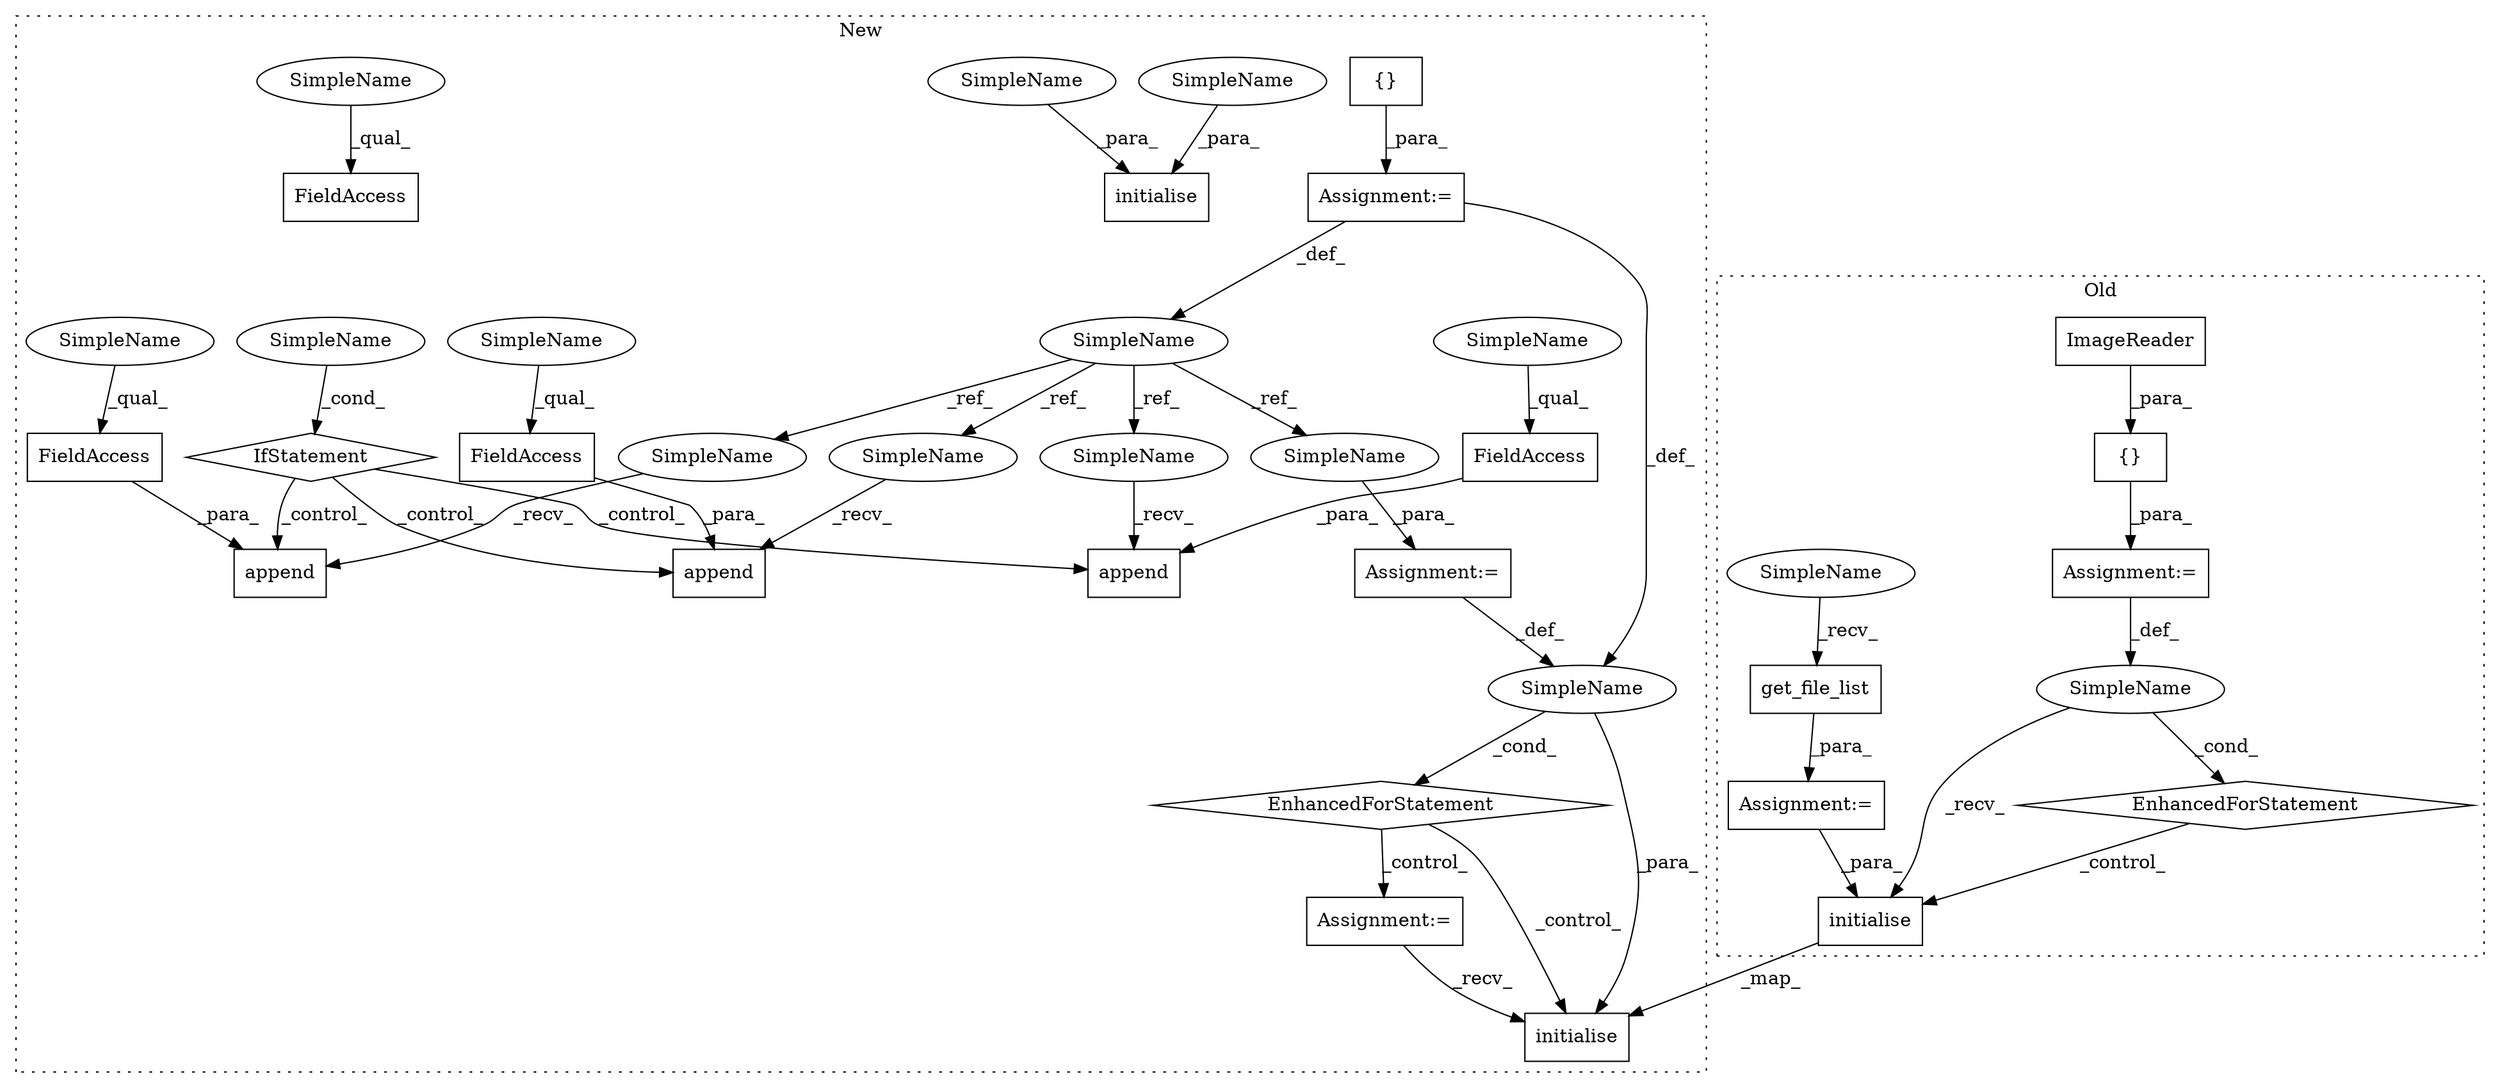 digraph G {
subgraph cluster0 {
1 [label="get_file_list" a="32" s="2836" l="15" shape="box"];
4 [label="Assignment:=" a="7" s="2818" l="1" shape="box"];
17 [label="initialise" a="32" s="2985,3027" l="11,1" shape="box"];
19 [label="{}" a="4" s="2248,2283" l="1,1" shape="box"];
20 [label="EnhancedForStatement" a="70" s="2857,2968" l="53,2" shape="diamond"];
21 [label="SimpleName" a="42" s="2947" l="6" shape="ellipse"];
23 [label="ImageReader" a="32" s="2249,2282" l="12,1" shape="box"];
24 [label="Assignment:=" a="7" s="2857,2968" l="53,2" shape="box"];
28 [label="SimpleName" a="42" s="2819" l="16" shape="ellipse"];
label = "Old";
style="dotted";
}
subgraph cluster1 {
2 [label="EnhancedForStatement" a="70" s="2543,2626" l="57,2" shape="diamond"];
3 [label="{}" a="4" s="2241" l="2" shape="box"];
5 [label="Assignment:=" a="7" s="2543,2626" l="57,2" shape="box"];
6 [label="SimpleName" a="42" s="2221" l="10" shape="ellipse"];
7 [label="append" a="32" s="2318,2353" l="7,1" shape="box"];
8 [label="SimpleName" a="42" s="" l="" shape="ellipse"];
9 [label="append" a="32" s="2453,2486" l="7,1" shape="box"];
10 [label="FieldAccess" a="22" s="2460" l="26" shape="box"];
11 [label="FieldAccess" a="22" s="2325" l="28" shape="box"];
12 [label="FieldAccess" a="22" s="3323" l="32" shape="box"];
13 [label="FieldAccess" a="22" s="2382" l="33" shape="box"];
14 [label="IfStatement" a="25" s="2251,2295" l="4,2" shape="diamond"];
15 [label="Assignment:=" a="7" s="2231" l="1" shape="box"];
16 [label="append" a="32" s="2375,2415" l="7,1" shape="box"];
18 [label="initialise" a="32" s="2696,2738" l="11,1" shape="box"];
22 [label="SimpleName" a="42" s="2604" l="9" shape="ellipse"];
25 [label="Assignment:=" a="7" s="2644" l="1" shape="box"];
26 [label="initialise" a="32" s="2966,3031" l="11,1" shape="box"];
27 [label="SimpleName" a="42" s="2977" l="10" shape="ellipse"];
29 [label="SimpleName" a="42" s="2988" l="10" shape="ellipse"];
30 [label="SimpleName" a="42" s="3323" l="16" shape="ellipse"];
31 [label="SimpleName" a="42" s="2325" l="16" shape="ellipse"];
32 [label="SimpleName" a="42" s="2460" l="16" shape="ellipse"];
33 [label="SimpleName" a="42" s="2382" l="16" shape="ellipse"];
34 [label="SimpleName" a="42" s="2307" l="10" shape="ellipse"];
35 [label="SimpleName" a="42" s="2442" l="10" shape="ellipse"];
36 [label="SimpleName" a="42" s="2616" l="10" shape="ellipse"];
37 [label="SimpleName" a="42" s="2364" l="10" shape="ellipse"];
label = "New";
style="dotted";
}
1 -> 4 [label="_para_"];
2 -> 18 [label="_control_"];
2 -> 25 [label="_control_"];
3 -> 15 [label="_para_"];
4 -> 17 [label="_para_"];
5 -> 22 [label="_def_"];
6 -> 37 [label="_ref_"];
6 -> 35 [label="_ref_"];
6 -> 36 [label="_ref_"];
6 -> 34 [label="_ref_"];
8 -> 14 [label="_cond_"];
10 -> 9 [label="_para_"];
11 -> 7 [label="_para_"];
13 -> 16 [label="_para_"];
14 -> 9 [label="_control_"];
14 -> 7 [label="_control_"];
14 -> 16 [label="_control_"];
15 -> 22 [label="_def_"];
15 -> 6 [label="_def_"];
17 -> 18 [label="_map_"];
19 -> 24 [label="_para_"];
20 -> 17 [label="_control_"];
21 -> 20 [label="_cond_"];
21 -> 17 [label="_recv_"];
22 -> 2 [label="_cond_"];
22 -> 18 [label="_para_"];
23 -> 19 [label="_para_"];
24 -> 21 [label="_def_"];
25 -> 18 [label="_recv_"];
27 -> 26 [label="_para_"];
28 -> 1 [label="_recv_"];
29 -> 26 [label="_para_"];
30 -> 12 [label="_qual_"];
31 -> 11 [label="_qual_"];
32 -> 10 [label="_qual_"];
33 -> 13 [label="_qual_"];
34 -> 7 [label="_recv_"];
35 -> 9 [label="_recv_"];
36 -> 5 [label="_para_"];
37 -> 16 [label="_recv_"];
}